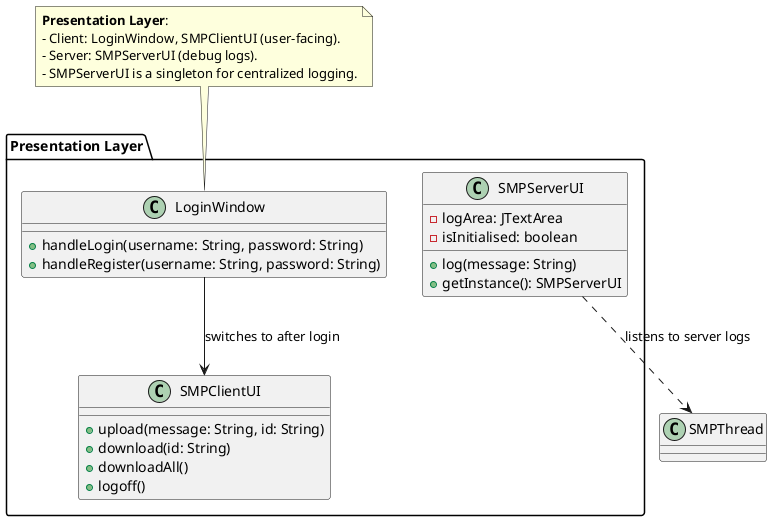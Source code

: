 @startuml Presentation_Layer
package "Presentation Layer" {
  class LoginWindow {
    +handleLogin(username: String, password: String)
    +handleRegister(username: String, password: String)
  }

  class SMPClientUI {
    +upload(message: String, id: String)
    +download(id: String)
    +downloadAll()
    +logoff()
  }

  class SMPServerUI {
    -logArea: JTextArea
    -isInitialised: boolean
    +log(message: String)
    +getInstance(): SMPServerUI
  }
}

' Relationships
LoginWindow --> SMPClientUI : switches to after login
SMPServerUI ..> SMPThread : listens to server logs

note top of LoginWindow
  **Presentation Layer**:
  - Client: LoginWindow, SMPClientUI (user-facing).
  - Server: SMPServerUI (debug logs).
  - SMPServerUI is a singleton for centralized logging.
end note
@enduml
